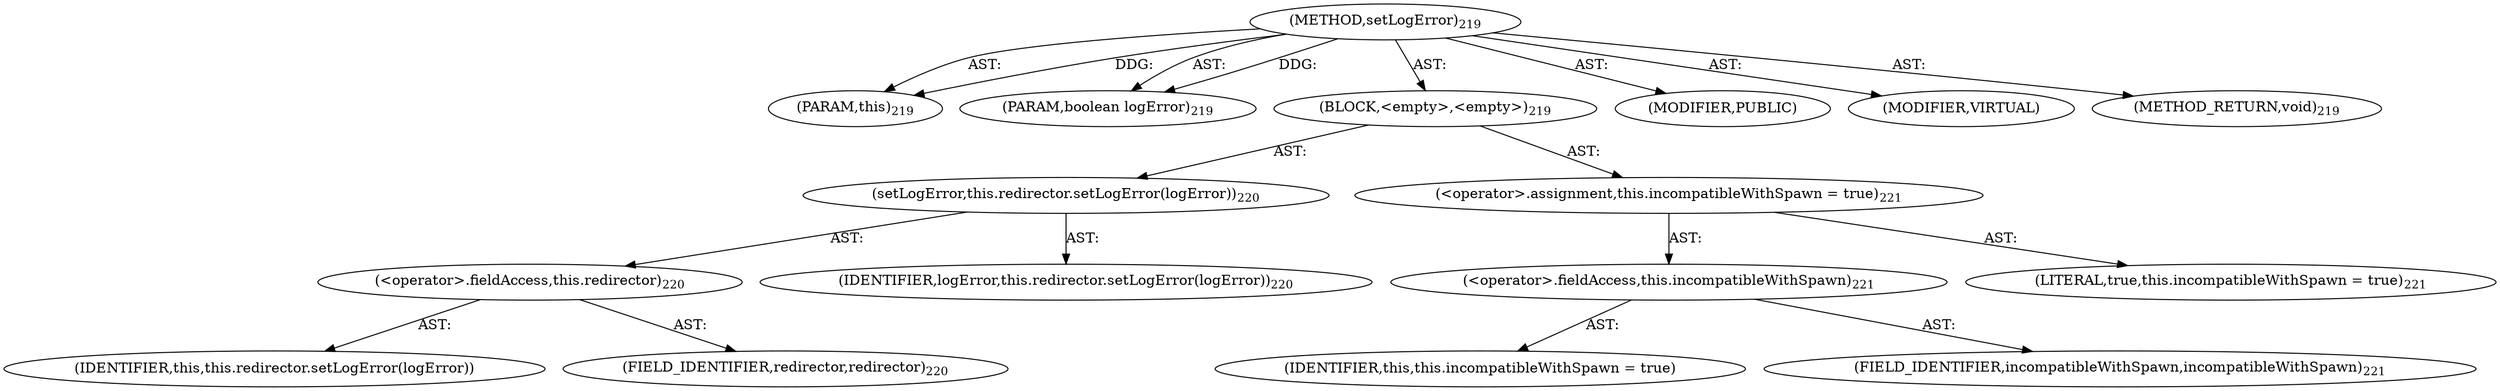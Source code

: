 digraph "setLogError" {  
"111669149706" [label = <(METHOD,setLogError)<SUB>219</SUB>> ]
"115964117024" [label = <(PARAM,this)<SUB>219</SUB>> ]
"115964117025" [label = <(PARAM,boolean logError)<SUB>219</SUB>> ]
"25769803789" [label = <(BLOCK,&lt;empty&gt;,&lt;empty&gt;)<SUB>219</SUB>> ]
"30064771113" [label = <(setLogError,this.redirector.setLogError(logError))<SUB>220</SUB>> ]
"30064771114" [label = <(&lt;operator&gt;.fieldAccess,this.redirector)<SUB>220</SUB>> ]
"68719476802" [label = <(IDENTIFIER,this,this.redirector.setLogError(logError))> ]
"55834574865" [label = <(FIELD_IDENTIFIER,redirector,redirector)<SUB>220</SUB>> ]
"68719476803" [label = <(IDENTIFIER,logError,this.redirector.setLogError(logError))<SUB>220</SUB>> ]
"30064771115" [label = <(&lt;operator&gt;.assignment,this.incompatibleWithSpawn = true)<SUB>221</SUB>> ]
"30064771116" [label = <(&lt;operator&gt;.fieldAccess,this.incompatibleWithSpawn)<SUB>221</SUB>> ]
"68719476804" [label = <(IDENTIFIER,this,this.incompatibleWithSpawn = true)> ]
"55834574866" [label = <(FIELD_IDENTIFIER,incompatibleWithSpawn,incompatibleWithSpawn)<SUB>221</SUB>> ]
"90194313225" [label = <(LITERAL,true,this.incompatibleWithSpawn = true)<SUB>221</SUB>> ]
"133143986211" [label = <(MODIFIER,PUBLIC)> ]
"133143986212" [label = <(MODIFIER,VIRTUAL)> ]
"128849018890" [label = <(METHOD_RETURN,void)<SUB>219</SUB>> ]
  "111669149706" -> "115964117024"  [ label = "AST: "] 
  "111669149706" -> "115964117025"  [ label = "AST: "] 
  "111669149706" -> "25769803789"  [ label = "AST: "] 
  "111669149706" -> "133143986211"  [ label = "AST: "] 
  "111669149706" -> "133143986212"  [ label = "AST: "] 
  "111669149706" -> "128849018890"  [ label = "AST: "] 
  "25769803789" -> "30064771113"  [ label = "AST: "] 
  "25769803789" -> "30064771115"  [ label = "AST: "] 
  "30064771113" -> "30064771114"  [ label = "AST: "] 
  "30064771113" -> "68719476803"  [ label = "AST: "] 
  "30064771114" -> "68719476802"  [ label = "AST: "] 
  "30064771114" -> "55834574865"  [ label = "AST: "] 
  "30064771115" -> "30064771116"  [ label = "AST: "] 
  "30064771115" -> "90194313225"  [ label = "AST: "] 
  "30064771116" -> "68719476804"  [ label = "AST: "] 
  "30064771116" -> "55834574866"  [ label = "AST: "] 
  "111669149706" -> "115964117024"  [ label = "DDG: "] 
  "111669149706" -> "115964117025"  [ label = "DDG: "] 
}
